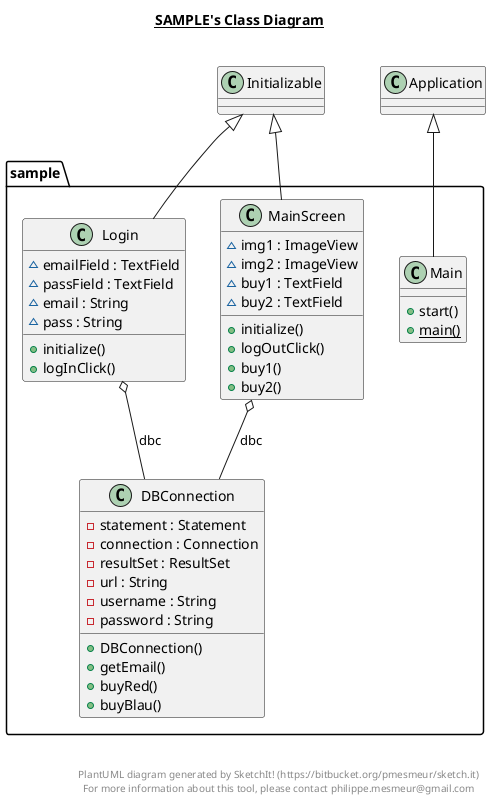 @startuml

title __SAMPLE's Class Diagram__\n

  package sample {
    class DBConnection {
        - statement : Statement
        - connection : Connection
        - resultSet : ResultSet
        - url : String
        - username : String
        - password : String
        + DBConnection()
        + getEmail()
        + buyRed()
        + buyBlau()
    }
  }
  

  package sample {
    class Login {
        ~ emailField : TextField
        ~ passField : TextField
        ~ email : String
        ~ pass : String
        + initialize()
        + logInClick()
    }
  }
  

  package sample {
    class Main {
        + start()
        {static} + main()
    }
  }
  

  package sample {
    class MainScreen {
        ~ img1 : ImageView
        ~ img2 : ImageView
        ~ buy1 : TextField
        ~ buy2 : TextField
        + initialize()
        + logOutClick()
        + buy1()
        + buy2()
    }
  }
  

  Login -up-|> Initializable
  Login o-- DBConnection : dbc
  Main -up-|> Application
  MainScreen -up-|> Initializable
  MainScreen o-- DBConnection : dbc


right footer


PlantUML diagram generated by SketchIt! (https://bitbucket.org/pmesmeur/sketch.it)
For more information about this tool, please contact philippe.mesmeur@gmail.com
endfooter

@enduml
